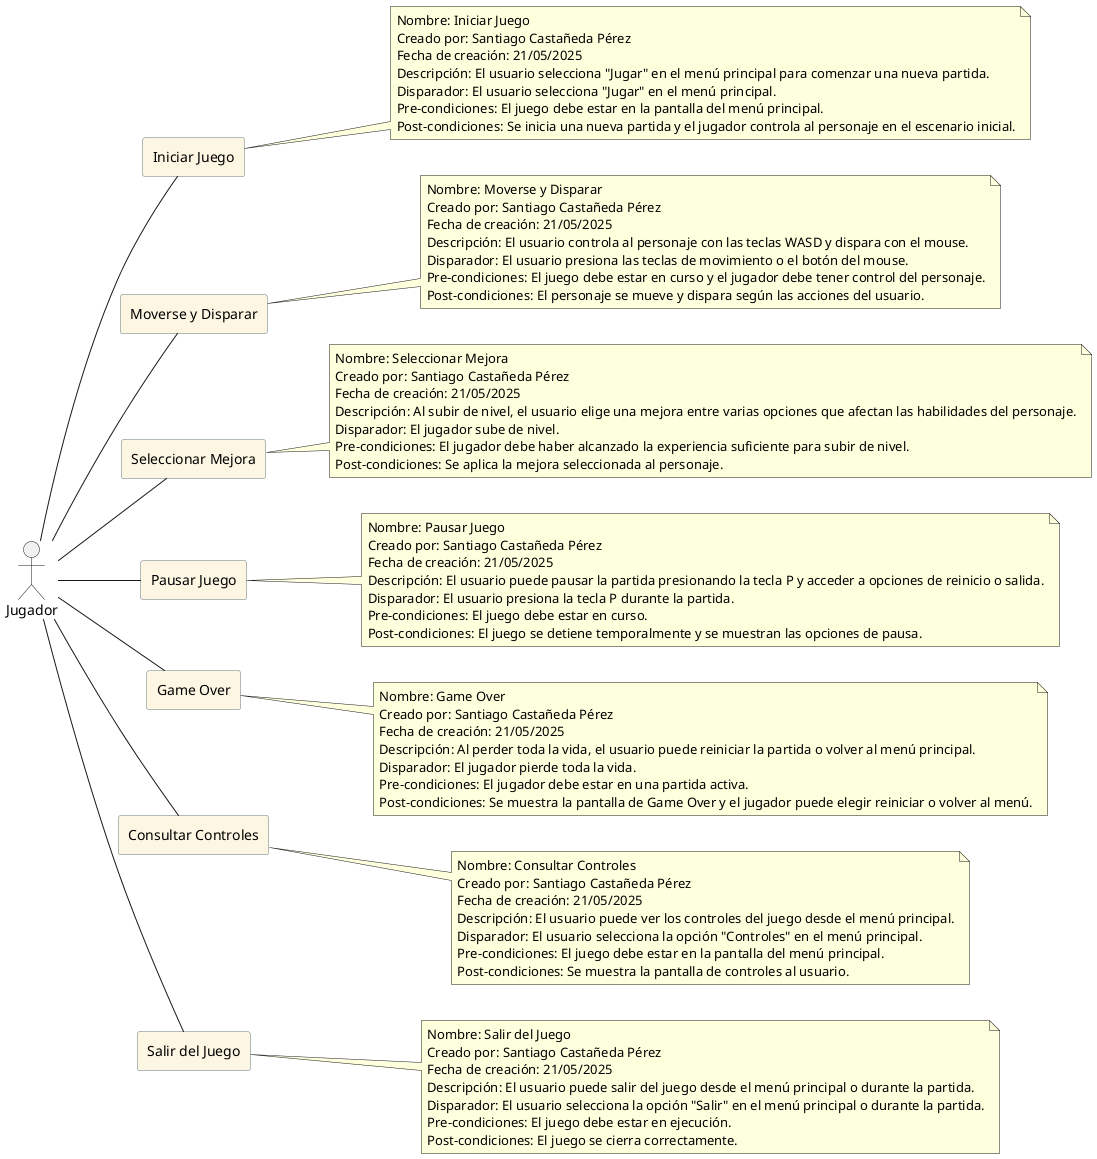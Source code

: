 ' filepath: /C:/Users/Santi/Desktop/Videojuego programacion/casos_uso.puml
@startuml casos_uso
left to right direction
skinparam rectangle {
    BackgroundColor #FDF6E3
    BorderColor #657b83
}

actor Jugador

rectangle "Iniciar Juego" as CU1
note right of CU1
Nombre: Iniciar Juego
Creado por: Santiago Castañeda Pérez
Fecha de creación: 21/05/2025
Descripción: El usuario selecciona "Jugar" en el menú principal para comenzar una nueva partida.
Disparador: El usuario selecciona "Jugar" en el menú principal.
Pre-condiciones: El juego debe estar en la pantalla del menú principal.
Post-condiciones: Se inicia una nueva partida y el jugador controla al personaje en el escenario inicial.
end note
rectangle "Moverse y Disparar" as CU2
note right of CU2
Nombre: Moverse y Disparar
Creado por: Santiago Castañeda Pérez
Fecha de creación: 21/05/2025
Descripción: El usuario controla al personaje con las teclas WASD y dispara con el mouse.
Disparador: El usuario presiona las teclas de movimiento o el botón del mouse.
Pre-condiciones: El juego debe estar en curso y el jugador debe tener control del personaje.
Post-condiciones: El personaje se mueve y dispara según las acciones del usuario.
end note
rectangle "Seleccionar Mejora" as CU3
note right of CU3
Nombre: Seleccionar Mejora
Creado por: Santiago Castañeda Pérez
Fecha de creación: 21/05/2025
Descripción: Al subir de nivel, el usuario elige una mejora entre varias opciones que afectan las habilidades del personaje.
Disparador: El jugador sube de nivel.
Pre-condiciones: El jugador debe haber alcanzado la experiencia suficiente para subir de nivel.
Post-condiciones: Se aplica la mejora seleccionada al personaje.
end note
rectangle "Pausar Juego" as CU4
note right of CU4
Nombre: Pausar Juego
Creado por: Santiago Castañeda Pérez
Fecha de creación: 21/05/2025
Descripción: El usuario puede pausar la partida presionando la tecla P y acceder a opciones de reinicio o salida.
Disparador: El usuario presiona la tecla P durante la partida.
Pre-condiciones: El juego debe estar en curso.
Post-condiciones: El juego se detiene temporalmente y se muestran las opciones de pausa.
end note
rectangle "Game Over" as CU5
note right of CU5
Nombre: Game Over
Creado por: Santiago Castañeda Pérez
Fecha de creación: 21/05/2025
Descripción: Al perder toda la vida, el usuario puede reiniciar la partida o volver al menú principal.
Disparador: El jugador pierde toda la vida.
Pre-condiciones: El jugador debe estar en una partida activa.
Post-condiciones: Se muestra la pantalla de Game Over y el jugador puede elegir reiniciar o volver al menú.
end note
rectangle "Consultar Controles" as CU6
note right of CU6
Nombre: Consultar Controles
Creado por: Santiago Castañeda Pérez
Fecha de creación: 21/05/2025
Descripción: El usuario puede ver los controles del juego desde el menú principal.
Disparador: El usuario selecciona la opción "Controles" en el menú principal.
Pre-condiciones: El juego debe estar en la pantalla del menú principal.
Post-condiciones: Se muestra la pantalla de controles al usuario.
end note
rectangle "Salir del Juego" as CU7
note right of CU7
Nombre: Salir del Juego
Creado por: Santiago Castañeda Pérez
Fecha de creación: 21/05/2025
Descripción: El usuario puede salir del juego desde el menú principal o durante la partida.
Disparador: El usuario selecciona la opción "Salir" en el menú principal o durante la partida.
Pre-condiciones: El juego debe estar en ejecución.
Post-condiciones: El juego se cierra correctamente.
end note
}

Jugador -- CU1
Jugador -- CU2
Jugador -- CU3
Jugador -- CU4
Jugador -- CU5
Jugador -- CU6
Jugador -- CU7

@enduml